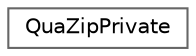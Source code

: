 digraph "Graphical Class Hierarchy"
{
 // LATEX_PDF_SIZE
  bgcolor="transparent";
  edge [fontname=Helvetica,fontsize=10,labelfontname=Helvetica,labelfontsize=10];
  node [fontname=Helvetica,fontsize=10,shape=box,height=0.2,width=0.4];
  rankdir="LR";
  Node0 [label="QuaZipPrivate",height=0.2,width=0.4,color="grey40", fillcolor="white", style="filled",URL="$classQuaZipPrivate.html",tooltip="All the internal stuff for the QuaZip class."];
}
